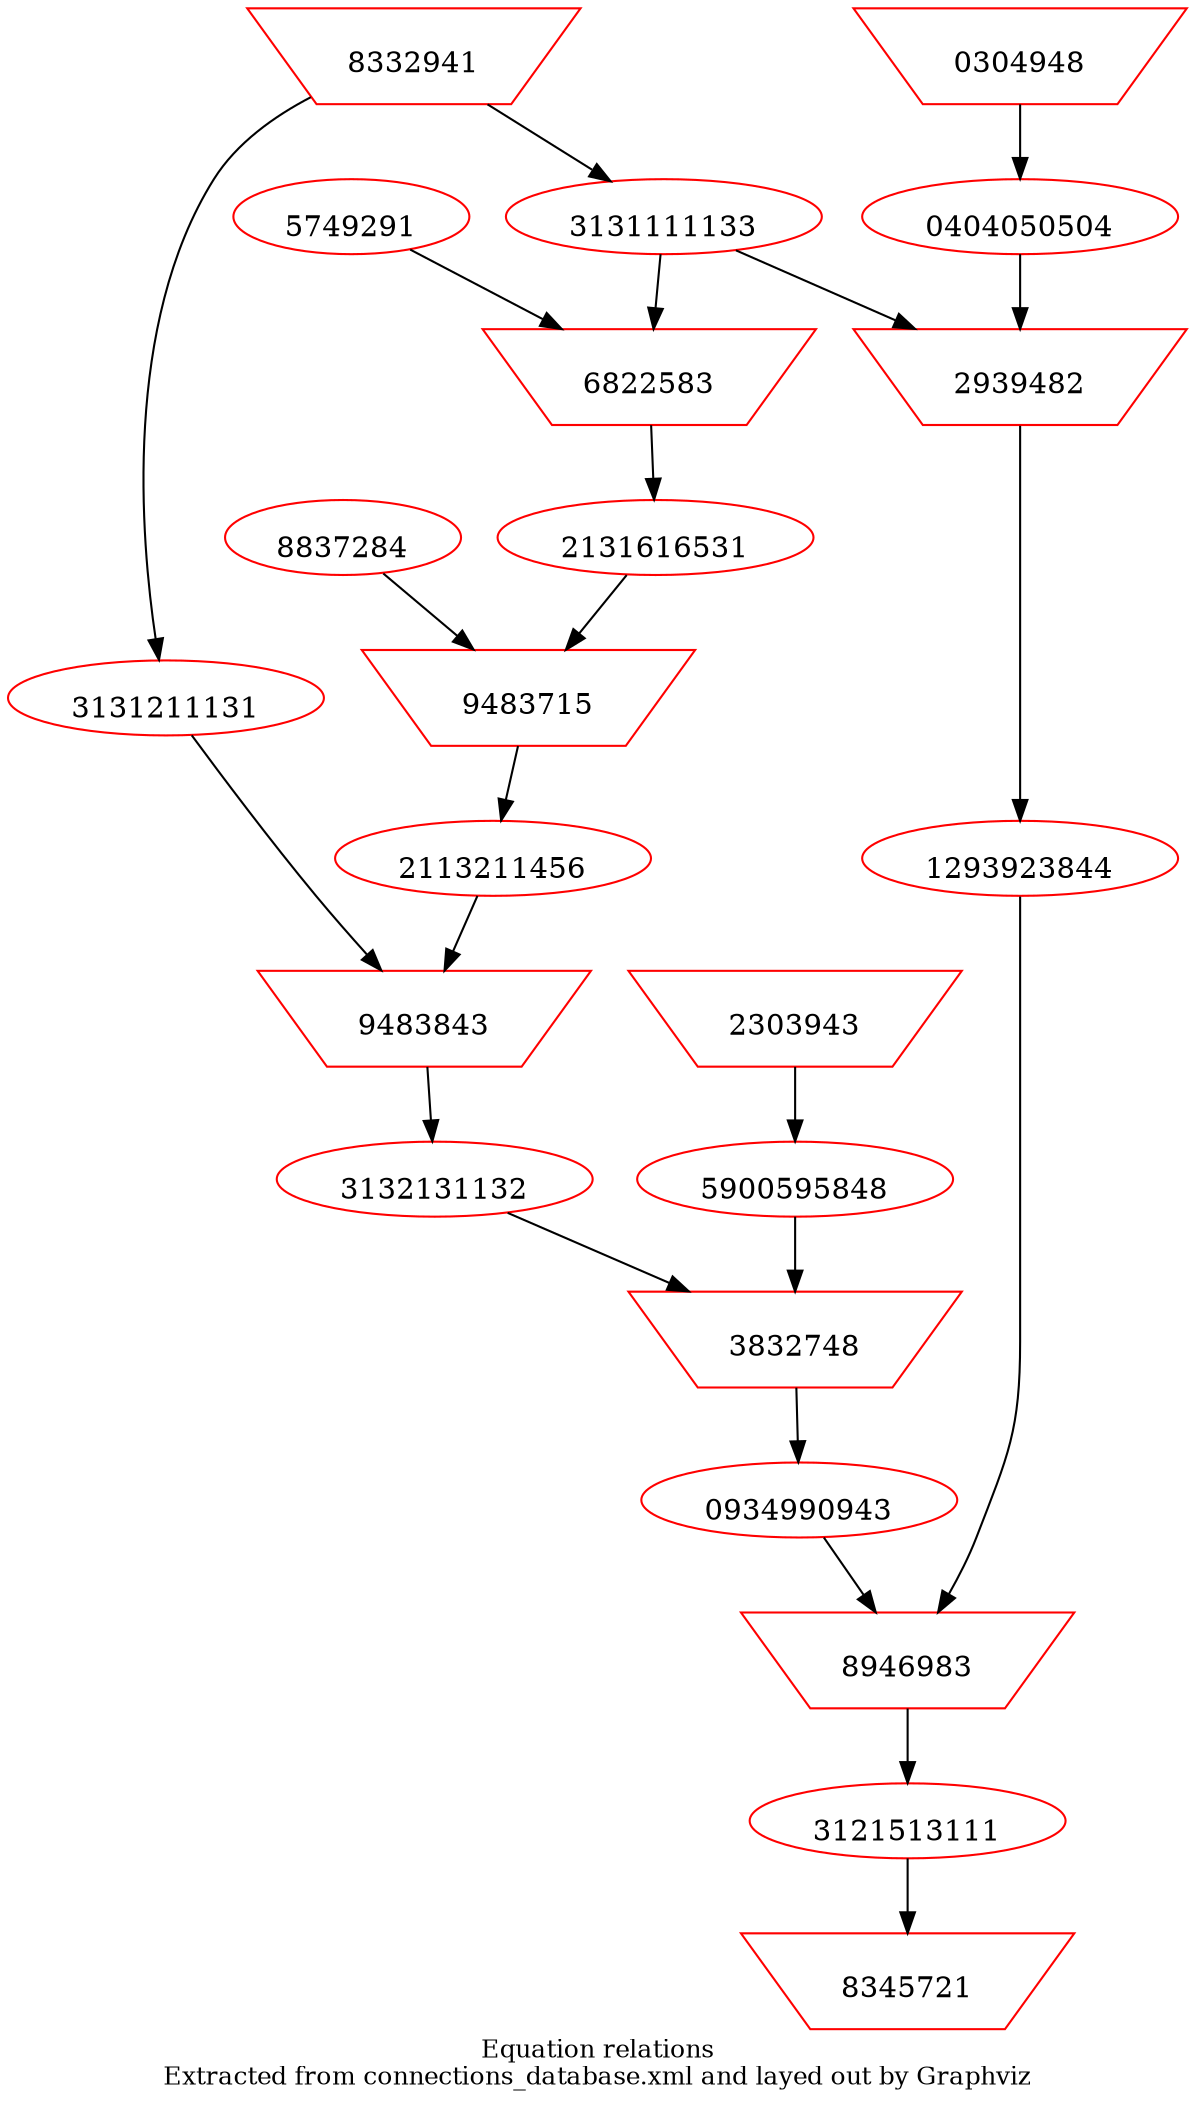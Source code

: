 # Graphviz
# date created: 20150805
# Command to produce output:
# neato -Tsvg thisfile.gv > out.svg
# http://www.graphviz.org/Gallery/directed/traffic_lights.gv.txt
# http://www.graphviz.org/content/traffic_lights
digraph physicsEquations {
overlap=false;
label="Equation relations\nExtracted from connections_database.xml and layed out by Graphviz";
fontsize=12;
8837284 [shape=ellipse,color=red,image="/Users/benpayne/version_controlled/proofofconcept/lib/images_feed_png/8837284.png",labelloc=b,URL="http://feed.com"];
5749291 [shape=ellipse,color=red,image="/Users/benpayne/version_controlled/proofofconcept/lib/images_feed_png/5749291.png",labelloc=b,URL="http://feed.com"];
3131111133 [shape=ellipse,color=red,image="/Users/benpayne/version_controlled/proofofconcept/lib/images_expression_png/3131111133.png",labelloc=b,URL="http://expre.com"];
0404050504 [shape=ellipse,color=red,image="/Users/benpayne/version_controlled/proofofconcept/lib/images_expression_png/0404050504.png",labelloc=b,URL="http://expre.com"];
3131211131 [shape=ellipse,color=red,image="/Users/benpayne/version_controlled/proofofconcept/lib/images_expression_png/3131211131.png",labelloc=b,URL="http://expre.com"];
3132131132 [shape=ellipse,color=red,image="/Users/benpayne/version_controlled/proofofconcept/lib/images_expression_png/3132131132.png",labelloc=b,URL="http://expre.com"];
0934990943 [shape=ellipse,color=red,image="/Users/benpayne/version_controlled/proofofconcept/lib/images_expression_png/0934990943.png",labelloc=b,URL="http://expre.com"];
2113211456 [shape=ellipse,color=red,image="/Users/benpayne/version_controlled/proofofconcept/lib/images_expression_png/2113211456.png",labelloc=b,URL="http://expre.com"];
1293923844 [shape=ellipse,color=red,image="/Users/benpayne/version_controlled/proofofconcept/lib/images_expression_png/1293923844.png",labelloc=b,URL="http://expre.com"];
3121513111 [shape=ellipse,color=red,image="/Users/benpayne/version_controlled/proofofconcept/lib/images_expression_png/3121513111.png",labelloc=b,URL="http://expre.com"];
5900595848 [shape=ellipse,color=red,image="/Users/benpayne/version_controlled/proofofconcept/lib/images_expression_png/5900595848.png",labelloc=b,URL="http://expre.com"];
2131616531 [shape=ellipse,color=red,image="/Users/benpayne/version_controlled/proofofconcept/lib/images_expression_png/2131616531.png",labelloc=b,URL="http://expre.com"];
8946983 [shape=invtrapezium,color=red,image="/Users/benpayne/version_controlled/proofofconcept/lib/images_infrule_png/subRHSofExprXintoExprY.png",labelloc=b,URL="http://infrule.com"];
3832748 [shape=invtrapezium,color=red,image="/Users/benpayne/version_controlled/proofofconcept/lib/images_infrule_png/subRHSofExprXintoExprY.png",labelloc=b,URL="http://infrule.com"];
2303943 [shape=invtrapezium,color=red,image="/Users/benpayne/version_controlled/proofofconcept/lib/images_infrule_png/declareInitialExpression.png",labelloc=b,URL="http://infrule.com"];
6822583 [shape=invtrapezium,color=red,image="/Users/benpayne/version_controlled/proofofconcept/lib/images_infrule_png/multbothsidesby.png",labelloc=b,URL="http://infrule.com"];
0304948 [shape=invtrapezium,color=red,image="/Users/benpayne/version_controlled/proofofconcept/lib/images_infrule_png/declareInitialExpression.png",labelloc=b,URL="http://infrule.com"];
2939482 [shape=invtrapezium,color=red,image="/Users/benpayne/version_controlled/proofofconcept/lib/images_infrule_png/subRHSofExprXintoExprY.png",labelloc=b,URL="http://infrule.com"];
8345721 [shape=invtrapezium,color=red,image="/Users/benpayne/version_controlled/proofofconcept/lib/images_infrule_png/declareFinalExpression.png",labelloc=b,URL="http://infrule.com"];
8332941 [shape=invtrapezium,color=red,image="/Users/benpayne/version_controlled/proofofconcept/lib/images_infrule_png/declareInitialExpression.png",labelloc=b,URL="http://infrule.com"];
9483843 [shape=invtrapezium,color=red,image="/Users/benpayne/version_controlled/proofofconcept/lib/images_infrule_png/subRHSofExprXintoExprY.png",labelloc=b,URL="http://infrule.com"];
9483715 [shape=invtrapezium,color=red,image="/Users/benpayne/version_controlled/proofofconcept/lib/images_infrule_png/dividebothsidesby.png",labelloc=b,URL="http://infrule.com"];
2303943 -> 5900595848;
0304948 -> 0404050504;
8332941 -> 3131211131;
8332941 -> 3131111133;
3132131132 -> 3832748;
5900595848 -> 3832748;
3832748 -> 0934990943;
0404050504 -> 2939482;
3131111133 -> 2939482;
2939482 -> 1293923844;
0934990943 -> 8946983;
1293923844 -> 8946983;
8946983 -> 3121513111;
5749291 -> 6822583;
3131111133 -> 6822583;
6822583 -> 2131616531;
8837284 -> 9483715;
2131616531 -> 9483715;
9483715 -> 2113211456;
2113211456 -> 9483843;
3131211131 -> 9483843;
9483843 -> 3132131132;
3121513111 -> 8345721;
}
